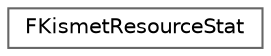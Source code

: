 digraph "Graphical Class Hierarchy"
{
 // INTERACTIVE_SVG=YES
 // LATEX_PDF_SIZE
  bgcolor="transparent";
  edge [fontname=Helvetica,fontsize=10,labelfontname=Helvetica,labelfontsize=10];
  node [fontname=Helvetica,fontsize=10,shape=box,height=0.2,width=0.4];
  rankdir="LR";
  Node0 [id="Node000000",label="FKismetResourceStat",height=0.2,width=0.4,color="grey40", fillcolor="white", style="filled",URL="$d5/d3f/structFKismetResourceStat.html",tooltip=" "];
}
